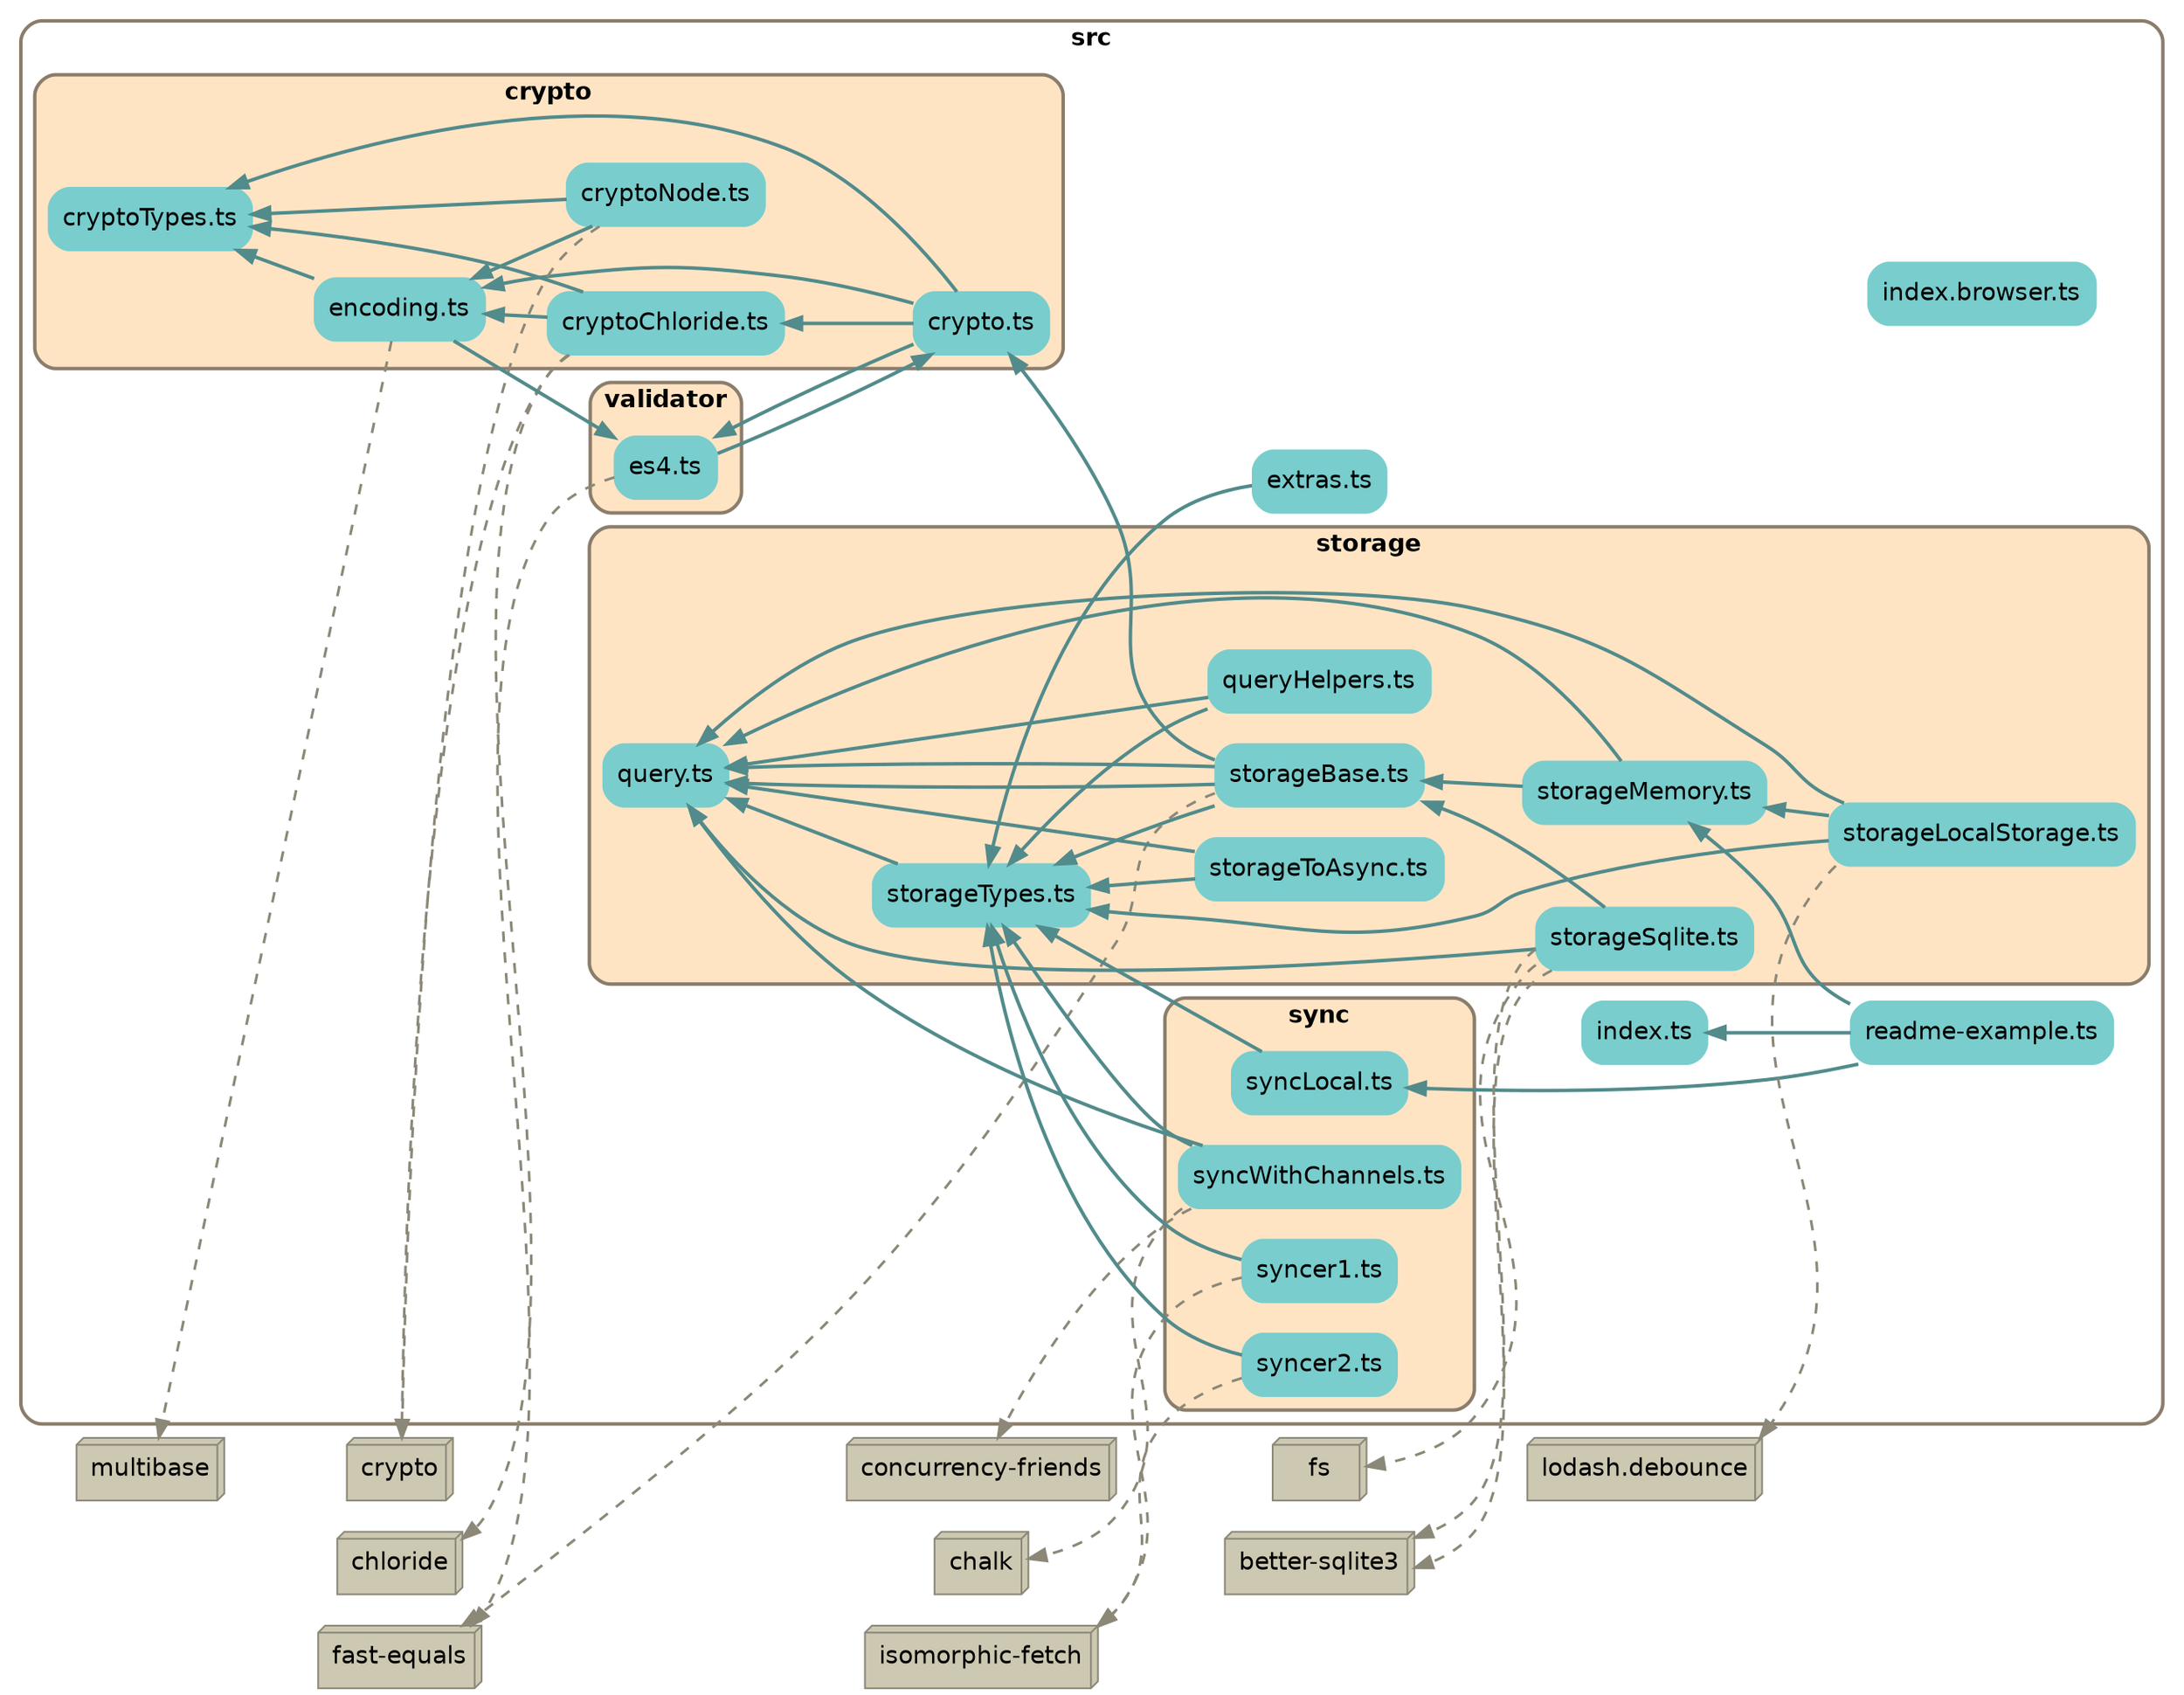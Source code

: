
digraph G {
    //splines=line;
    //splines=polyline;
    splines=true;
    rankdir=RL;
    //newrank=true;
    compound=true;
    graph [fontname = "helvetica"];  // dpi=72
    node [fontname = "helvetica"];
    edge [fontname = "helvetica"];
    
    // files in their folder clusters

    subgraph cluster1137788808 {
        label=<<b>src</b>>;
        style="rounded";
        color=bisque4;
        penwidth=2;
                
        "src/extras.ts" [label="extras.ts", shape=rectangle; style="rounded,filled"; color=darkslategray3];
        "src/index.browser.ts" [label="index.browser.ts", shape=rectangle; style="rounded,filled"; color=darkslategray3];
        "src/index.ts" [label="index.ts", shape=rectangle; style="rounded,filled"; color=darkslategray3];
        "src/readme-example.ts" [label="readme-example.ts", shape=rectangle; style="rounded,filled"; color=darkslategray3];

        subgraph cluster7567053913 {
            label=<<b>crypto</b>>;
            style="rounded,filled";
            fillcolor=bisque;
            color=bisque4;
            penwidth=2;
                
            "src/crypto/crypto.ts" [label="crypto.ts", shape=rectangle; style="rounded,filled"; color=darkslategray3];
            "src/crypto/cryptoChloride.ts" [label="cryptoChloride.ts", shape=rectangle; style="rounded,filled"; color=darkslategray3];
            "src/crypto/cryptoNode.ts" [label="cryptoNode.ts", shape=rectangle; style="rounded,filled"; color=darkslategray3];
            "src/crypto/cryptoTypes.ts" [label="cryptoTypes.ts", shape=rectangle; style="rounded,filled"; color=darkslategray3];
            "src/crypto/encoding.ts" [label="encoding.ts", shape=rectangle; style="rounded,filled"; color=darkslategray3];
        }

        subgraph cluster4326192970 {
            label=<<b>storage</b>>;
            style="rounded,filled";
            fillcolor=bisque;
            color=bisque4;
            penwidth=2;
                
            "src/storage/query.ts" [label="query.ts", shape=rectangle; style="rounded,filled"; color=darkslategray3];
            "src/storage/queryHelpers.ts" [label="queryHelpers.ts", shape=rectangle; style="rounded,filled"; color=darkslategray3];
            "src/storage/storageBase.ts" [label="storageBase.ts", shape=rectangle; style="rounded,filled"; color=darkslategray3];
            "src/storage/storageLocalStorage.ts" [label="storageLocalStorage.ts", shape=rectangle; style="rounded,filled"; color=darkslategray3];
            "src/storage/storageMemory.ts" [label="storageMemory.ts", shape=rectangle; style="rounded,filled"; color=darkslategray3];
            "src/storage/storageSqlite.ts" [label="storageSqlite.ts", shape=rectangle; style="rounded,filled"; color=darkslategray3];
            "src/storage/storageToAsync.ts" [label="storageToAsync.ts", shape=rectangle; style="rounded,filled"; color=darkslategray3];
            "src/storage/storageTypes.ts" [label="storageTypes.ts", shape=rectangle; style="rounded,filled"; color=darkslategray3];
        }

        subgraph cluster7242525918 {
            label=<<b>sync</b>>;
            style="rounded,filled";
            fillcolor=bisque;
            color=bisque4;
            penwidth=2;
                
            "src/sync/syncLocal.ts" [label="syncLocal.ts", shape=rectangle; style="rounded,filled"; color=darkslategray3];
            "src/sync/syncWithChannels.ts" [label="syncWithChannels.ts", shape=rectangle; style="rounded,filled"; color=darkslategray3];
            "src/sync/syncer1.ts" [label="syncer1.ts", shape=rectangle; style="rounded,filled"; color=darkslategray3];
            "src/sync/syncer2.ts" [label="syncer2.ts", shape=rectangle; style="rounded,filled"; color=darkslategray3];
        }

        subgraph cluster6794025274 {
            label=<<b>validator</b>>;
            style="rounded,filled";
            fillcolor=bisque;
            color=bisque4;
            penwidth=2;
                
            "src/validator/es4.ts" [label="es4.ts", shape=rectangle; style="rounded,filled"; color=darkslategray3];
        }
    }

    // packages not in their own cluster
        "crypto" [shape=box3d, style=filled, fillcolor=cornsilk3, color=cornsilk4];
        "chloride" [shape=box3d, style=filled, fillcolor=cornsilk3, color=cornsilk4];
        "multibase" [shape=box3d, style=filled, fillcolor=cornsilk3, color=cornsilk4];
        "fast-equals" [shape=box3d, style=filled, fillcolor=cornsilk3, color=cornsilk4];
        "lodash.debounce" [shape=box3d, style=filled, fillcolor=cornsilk3, color=cornsilk4];
        "fs" [shape=box3d, style=filled, fillcolor=cornsilk3, color=cornsilk4];
        "better-sqlite3" [shape=box3d, style=filled, fillcolor=cornsilk3, color=cornsilk4];
        "chalk" [shape=box3d, style=filled, fillcolor=cornsilk3, color=cornsilk4];
        "concurrency-friends" [shape=box3d, style=filled, fillcolor=cornsilk3, color=cornsilk4];
        "isomorphic-fetch" [shape=box3d, style=filled, fillcolor=cornsilk3, color=cornsilk4];

    // edges between files
    "src/crypto/crypto.ts" -> "src/crypto/cryptoChloride.ts" [penwidth=2; color=darkslategray4];
    "src/crypto/crypto.ts" -> "src/crypto/cryptoTypes.ts" [penwidth=2; color=darkslategray4];
    "src/crypto/crypto.ts" -> "src/crypto/encoding.ts" [penwidth=2; color=darkslategray4];
    "src/crypto/crypto.ts" -> "src/validator/es4.ts" [penwidth=2; color=darkslategray4];
    "src/crypto/cryptoChloride.ts" -> "src/crypto/cryptoTypes.ts" [penwidth=2; color=darkslategray4];
    "src/crypto/cryptoChloride.ts" -> "src/crypto/encoding.ts" [penwidth=2; color=darkslategray4];
    "src/crypto/cryptoNode.ts" -> "src/crypto/cryptoTypes.ts" [penwidth=2; color=darkslategray4];
    "src/crypto/cryptoNode.ts" -> "src/crypto/encoding.ts" [penwidth=2; color=darkslategray4];
    "src/crypto/encoding.ts" -> "src/crypto/cryptoTypes.ts" [penwidth=2; color=darkslategray4];
    "src/crypto/encoding.ts" -> "src/validator/es4.ts" [penwidth=2; color=darkslategray4];
    "src/extras.ts" -> "src/storage/storageTypes.ts" [penwidth=2; color=darkslategray4];
    "src/readme-example.ts" -> "src/index.ts" [penwidth=2; color=darkslategray4];
    "src/readme-example.ts" -> "src/storage/storageMemory.ts" [penwidth=2; color=darkslategray4];
    "src/readme-example.ts" -> "src/sync/syncLocal.ts" [penwidth=2; color=darkslategray4];
    "src/storage/queryHelpers.ts" -> "src/storage/storageTypes.ts" [penwidth=2; color=darkslategray4];
    "src/storage/queryHelpers.ts" -> "src/storage/query.ts" [penwidth=2; color=darkslategray4];
    "src/storage/storageBase.ts" -> "src/storage/storageTypes.ts" [penwidth=2; color=darkslategray4];
    "src/storage/storageBase.ts" -> "src/storage/query.ts" [penwidth=2; color=darkslategray4];
    "src/storage/storageBase.ts" -> "src/crypto/crypto.ts" [penwidth=2; color=darkslategray4];
    "src/storage/storageBase.ts" -> "src/storage/query.ts" [penwidth=2; color=darkslategray4];
    "src/storage/storageLocalStorage.ts" -> "src/storage/storageTypes.ts" [penwidth=2; color=darkslategray4];
    "src/storage/storageLocalStorage.ts" -> "src/storage/query.ts" [penwidth=2; color=darkslategray4];
    "src/storage/storageLocalStorage.ts" -> "src/storage/storageMemory.ts" [penwidth=2; color=darkslategray4];
    "src/storage/storageMemory.ts" -> "src/storage/query.ts" [penwidth=2; color=darkslategray4];
    "src/storage/storageMemory.ts" -> "src/storage/storageBase.ts" [penwidth=2; color=darkslategray4];
    "src/storage/storageSqlite.ts" -> "src/storage/query.ts" [penwidth=2; color=darkslategray4];
    "src/storage/storageSqlite.ts" -> "src/storage/storageBase.ts" [penwidth=2; color=darkslategray4];
    "src/storage/storageToAsync.ts" -> "src/storage/query.ts" [penwidth=2; color=darkslategray4];
    "src/storage/storageToAsync.ts" -> "src/storage/storageTypes.ts" [penwidth=2; color=darkslategray4];
    "src/storage/storageTypes.ts" -> "src/storage/query.ts" [penwidth=2; color=darkslategray4];
    "src/sync/syncLocal.ts" -> "src/storage/storageTypes.ts" [penwidth=2; color=darkslategray4];
    "src/sync/syncWithChannels.ts" -> "src/storage/query.ts" [penwidth=2; color=darkslategray4];
    "src/sync/syncWithChannels.ts" -> "src/storage/storageTypes.ts" [penwidth=2; color=darkslategray4];
    "src/sync/syncer1.ts" -> "src/storage/storageTypes.ts" [penwidth=2; color=darkslategray4];
    "src/sync/syncer2.ts" -> "src/storage/storageTypes.ts" [penwidth=2; color=darkslategray4];
    "src/validator/es4.ts" -> "src/crypto/crypto.ts" [penwidth=2; color=darkslategray4];

    // edges from files to packages
    "src/crypto/cryptoChloride.ts" -> "crypto" [penwidth=1.5; style=dashed, color=cornsilk4, weight=1];
    "src/crypto/cryptoChloride.ts" -> "chloride" [penwidth=1.5; style=dashed, color=cornsilk4, weight=1];
    "src/crypto/cryptoNode.ts" -> "crypto" [penwidth=1.5; style=dashed, color=cornsilk4, weight=1];
    "src/crypto/encoding.ts" -> "multibase" [penwidth=1.5; style=dashed, color=cornsilk4, weight=1];
    "src/storage/storageBase.ts" -> "fast-equals" [penwidth=1.5; style=dashed, color=cornsilk4, weight=1];
    "src/storage/storageLocalStorage.ts" -> "lodash.debounce" [penwidth=1.5; style=dashed, color=cornsilk4, weight=1];
    "src/storage/storageSqlite.ts" -> "fs" [penwidth=1.5; style=dashed, color=cornsilk4, weight=1];
    "src/storage/storageSqlite.ts" -> "better-sqlite3" [penwidth=1.5; style=dashed, color=cornsilk4, weight=1];
    "src/storage/storageSqlite.ts" -> "better-sqlite3" [penwidth=1.5; style=dashed, color=cornsilk4, weight=1];
    "src/sync/syncWithChannels.ts" -> "chalk" [penwidth=1.5; style=dashed, color=cornsilk4, weight=1];
    "src/sync/syncWithChannels.ts" -> "concurrency-friends" [penwidth=1.5; style=dashed, color=cornsilk4, weight=1];
    "src/sync/syncer1.ts" -> "isomorphic-fetch" [penwidth=1.5; style=dashed, color=cornsilk4, weight=1];
    "src/sync/syncer2.ts" -> "isomorphic-fetch" [penwidth=1.5; style=dashed, color=cornsilk4, weight=1];
    "src/validator/es4.ts" -> "fast-equals" [penwidth=1.5; style=dashed, color=cornsilk4, weight=1];

}
